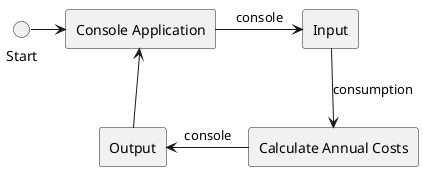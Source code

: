 @startuml software_design
() "Start" as P1
rectangle "Console Application" as CA
rectangle "Input" as CI
rectangle "Calculate Annual Costs" as CAC
rectangle "Output" as CO

P1 -> CA
CA -> CI: console
CI --> CAC: consumption
CAC -left-> CO: console
CO -up-> CA
@enduml